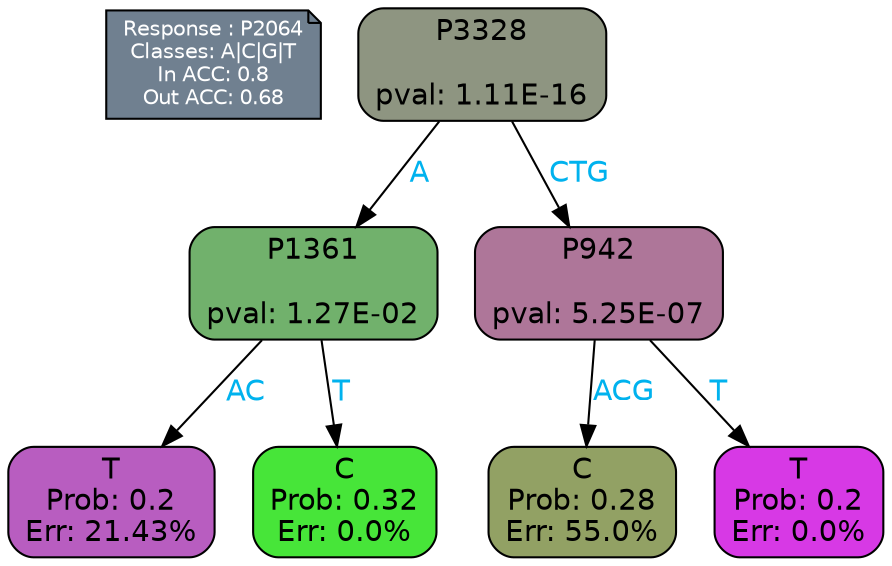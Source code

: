 digraph Tree {
node [shape=box, style="filled, rounded", color="black", fontname=helvetica] ;
graph [ranksep=equally, splines=polylines, bgcolor=transparent, dpi=600] ;
edge [fontname=helvetica] ;
LEGEND [label="Response : P2064
Classes: A|C|G|T
In ACC: 0.8
Out ACC: 0.68
",shape=note,align=left,style=filled,fillcolor="slategray",fontcolor="white",fontsize=10];1 [label="P3328

pval: 1.11E-16", fillcolor="#8e9581"] ;
2 [label="P1361

pval: 1.27E-02", fillcolor="#71b16c"] ;
3 [label="T
Prob: 0.2
Err: 21.43%", fillcolor="#b85dc0"] ;
4 [label="C
Prob: 0.32
Err: 0.0%", fillcolor="#47e539"] ;
5 [label="P942

pval: 5.25E-07", fillcolor="#ae7699"] ;
6 [label="C
Prob: 0.28
Err: 55.0%", fillcolor="#92a164"] ;
7 [label="T
Prob: 0.2
Err: 0.0%", fillcolor="#d739e5"] ;
1 -> 2 [label="A",fontcolor=deepskyblue2] ;
1 -> 5 [label="CTG",fontcolor=deepskyblue2] ;
2 -> 3 [label="AC",fontcolor=deepskyblue2] ;
2 -> 4 [label="T",fontcolor=deepskyblue2] ;
5 -> 6 [label="ACG",fontcolor=deepskyblue2] ;
5 -> 7 [label="T",fontcolor=deepskyblue2] ;
{rank = same; 3;4;6;7;}{rank = same; LEGEND;1;}}
